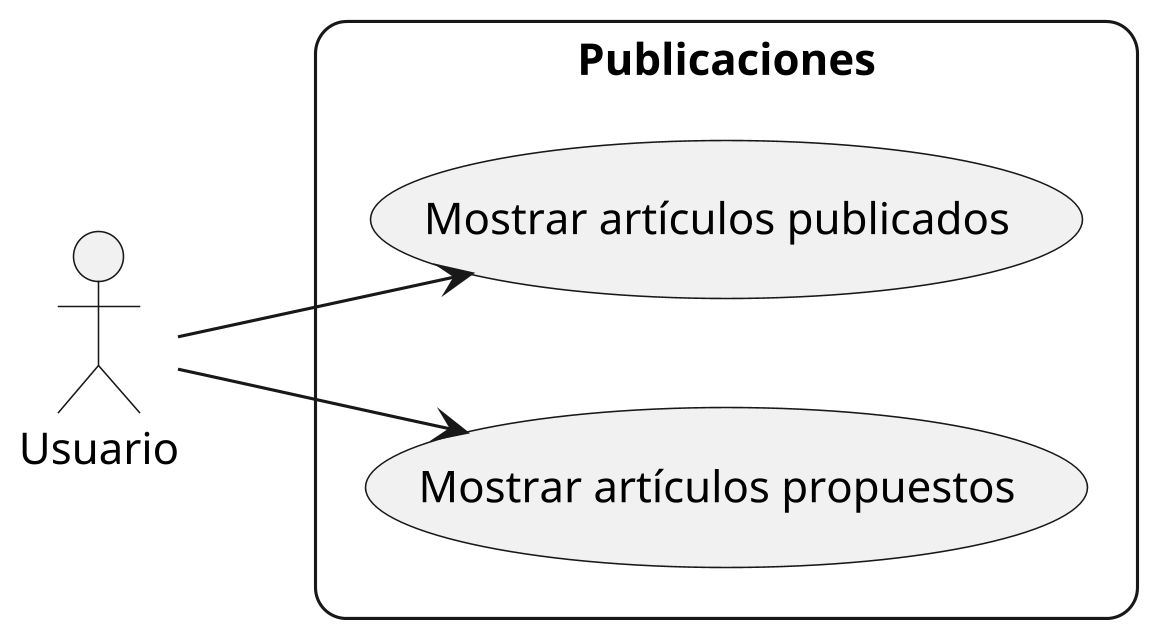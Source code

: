 @startuml publications
left to right direction
skinparam roundcorner 20
skinparam Dpi 300
actor Usuario
rectangle "Publicaciones" {        
    Usuario --> (Mostrar artículos publicados)
    Usuario --> (Mostrar artículos propuestos)
}
@enduml